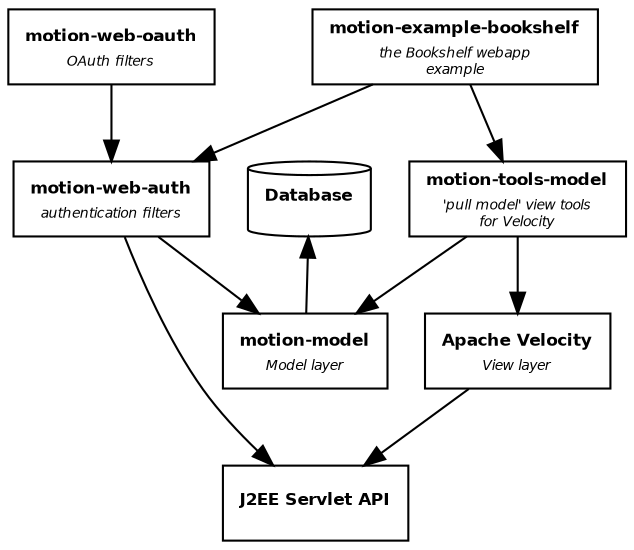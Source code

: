 digraph dependencies
{
node [fontname = "Bitstream Vera Sans", fontsize = 8, shape = "record"];
edge [fontname = "Bitstream Vera Sans", fontsize = 8];

Database [shape=cylinder, label=<<b>Database</b>>];
Model [label=<<b>motion-model</b><br/><sub><i>Model layer</i></sub>>];
Servlets [label=<<b>J2EE Servlet API</b>>];
Auth [label=<<b>motion-web-auth</b><br/><sub><i>authentication filters</i></sub>>];
OAuth [label=<<b>motion-web-oauth</b><br/><sub><i>OAuth filters</i></sub>>];
ModelTool [label=<<b>motion-tools-model</b><br/><sub><i>'pull model' view tools<br/>for Velocity</i></sub>>];
Velocity [label=<<b>Apache Velocity</b><br/><sub><i>View layer</i></sub>>];
Bookshelf [label=<<b>motion-example-bookshelf</b><br/><sub><i>the Bookshelf webapp<br/>example</i></sub>>];

Velocity -> Servlets;
Auth -> Servlets;
Database -> Model [dir=back];
Auth -> Model;
OAuth -> Auth;
ModelTool -> Model;
ModelTool -> Velocity;
Bookshelf -> ModelTool;
Bookshelf -> Auth;

}

